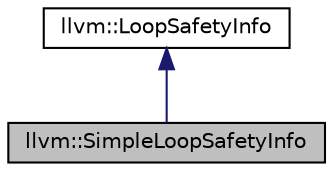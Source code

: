 digraph "llvm::SimpleLoopSafetyInfo"
{
 // LATEX_PDF_SIZE
  bgcolor="transparent";
  edge [fontname="Helvetica",fontsize="10",labelfontname="Helvetica",labelfontsize="10"];
  node [fontname="Helvetica",fontsize="10",shape="box"];
  Node1 [label="llvm::SimpleLoopSafetyInfo",height=0.2,width=0.4,color="black", fillcolor="grey75", style="filled", fontcolor="black",tooltip="Simple and conservative implementation of LoopSafetyInfo that can give false-positive answers to its ..."];
  Node2 -> Node1 [dir="back",color="midnightblue",fontsize="10",style="solid",fontname="Helvetica"];
  Node2 [label="llvm::LoopSafetyInfo",height=0.2,width=0.4,color="black",URL="$classllvm_1_1LoopSafetyInfo.html",tooltip="Captures loop safety information."];
}

